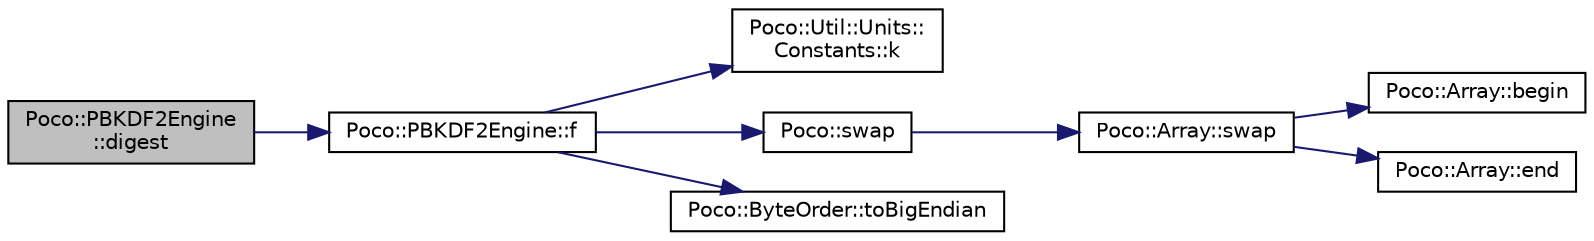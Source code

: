 digraph "Poco::PBKDF2Engine::digest"
{
 // LATEX_PDF_SIZE
  edge [fontname="Helvetica",fontsize="10",labelfontname="Helvetica",labelfontsize="10"];
  node [fontname="Helvetica",fontsize="10",shape=record];
  rankdir="LR";
  Node1 [label="Poco::PBKDF2Engine\l::digest",height=0.2,width=0.4,color="black", fillcolor="grey75", style="filled", fontcolor="black",tooltip=" "];
  Node1 -> Node2 [color="midnightblue",fontsize="10",style="solid"];
  Node2 [label="Poco::PBKDF2Engine::f",height=0.2,width=0.4,color="black", fillcolor="white", style="filled",URL="$classPoco_1_1PBKDF2Engine.html#ae6564866d7309820f2e670cd6332e06a",tooltip=" "];
  Node2 -> Node3 [color="midnightblue",fontsize="10",style="solid"];
  Node3 [label="Poco::Util::Units::\lConstants::k",height=0.2,width=0.4,color="black", fillcolor="white", style="filled",URL="$namespacePoco_1_1Util_1_1Units_1_1Constants.html#a6cb421fc35a2e22e5ad4ec5b28713bc9",tooltip=" "];
  Node2 -> Node4 [color="midnightblue",fontsize="10",style="solid"];
  Node4 [label="Poco::swap",height=0.2,width=0.4,color="black", fillcolor="white", style="filled",URL="$namespacePoco.html#a0b0e4f92ac76ddffb4219026e3172ee4",tooltip="global swap()"];
  Node4 -> Node5 [color="midnightblue",fontsize="10",style="solid"];
  Node5 [label="Poco::Array::swap",height=0.2,width=0.4,color="black", fillcolor="white", style="filled",URL="$classPoco_1_1Array.html#a07a5be6b4989bde36ae8b948de15e498",tooltip=" "];
  Node5 -> Node6 [color="midnightblue",fontsize="10",style="solid"];
  Node6 [label="Poco::Array::begin",height=0.2,width=0.4,color="black", fillcolor="white", style="filled",URL="$classPoco_1_1Array.html#a0c9a1828d13b4221f29475df8b553036",tooltip=" "];
  Node5 -> Node7 [color="midnightblue",fontsize="10",style="solid"];
  Node7 [label="Poco::Array::end",height=0.2,width=0.4,color="black", fillcolor="white", style="filled",URL="$classPoco_1_1Array.html#acd96762ba8fc885a5d45d73938605504",tooltip=" "];
  Node2 -> Node8 [color="midnightblue",fontsize="10",style="solid"];
  Node8 [label="Poco::ByteOrder::toBigEndian",height=0.2,width=0.4,color="black", fillcolor="white", style="filled",URL="$classPoco_1_1ByteOrder.html#a9b86fdca76527ab641696733a48a54dd",tooltip=" "];
}
